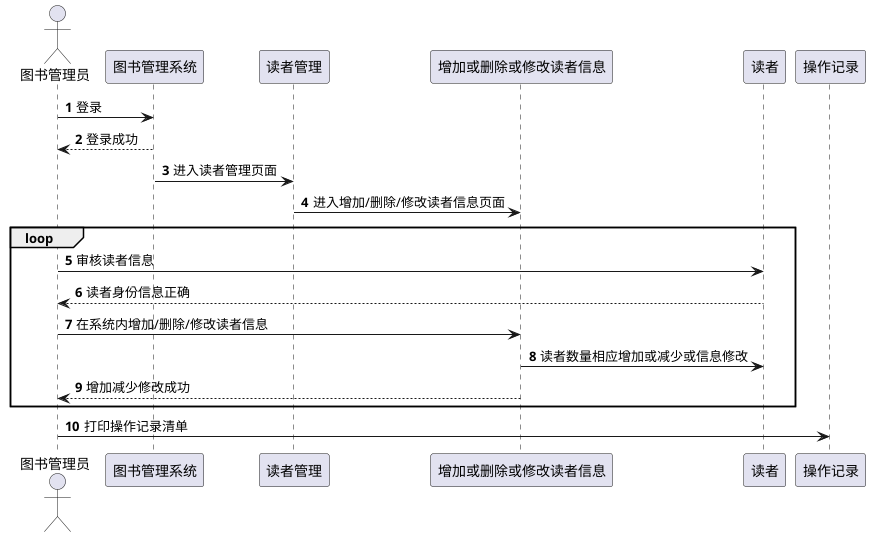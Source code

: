 @startuml
autonumber
actor 图书管理员
图书管理员->图书管理系统:登录
图书管理系统-->图书管理员:登录成功
图书管理系统->读者管理:进入读者管理页面
读者管理->增加或删除或修改读者信息:进入增加/删除/修改读者信息页面
loop
图书管理员->读者:审核读者信息
读者-->图书管理员:读者身份信息正确
图书管理员->增加或删除或修改读者信息:在系统内增加/删除/修改读者信息
增加或删除或修改读者信息->读者:读者数量相应增加或减少或信息修改
增加或删除或修改读者信息-->图书管理员:增加减少修改成功
end
图书管理员->操作记录:打印操作记录清单
@enduml